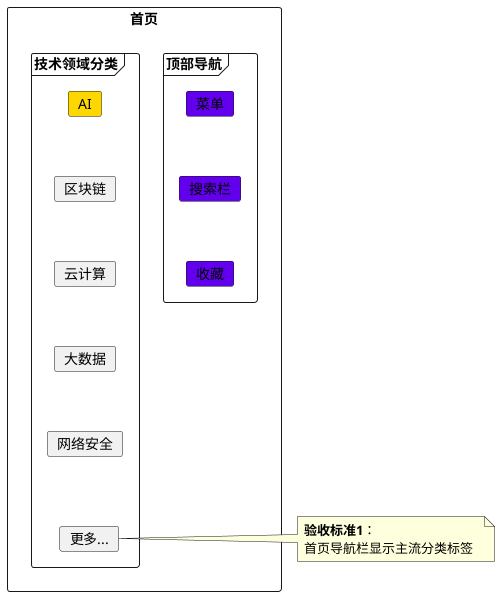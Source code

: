 @startuml GeekBooks_Homepage  
skinparam backgroundColor #FFFFFF  
skinparam defaultFontName Arial  
skinparam titleFontSize 16  
skinparam title "GeekBooks 移动端原型"  

rectangle "首页" {  
  frame "顶部导航" {  
    card "菜单" as menu #6200EE  
    card "搜索栏" as search #6200EE  
    card "收藏" as fav #6200EE  
  }  

  frame "技术领域分类" {  
    card "AI" as ai #FFD700  
    card "区块链" as blockchain  
    card "云计算" as cloud  
    card "大数据" as bigdata  
    card "网络安全" as security  
    card "更多..." as more  
  }  
}  

note right  
  **验收标准1**：  
  首页导航栏显示主流分类标签  
end note  

menu -[hidden]-> search  
search -[hidden]-> fav  

ai -[hidden]-> blockchain  
blockchain -[hidden]-> cloud  
cloud -[hidden]-> bigdata  
bigdata -[hidden]-> security  
security -[hidden]-> more  

@enduml